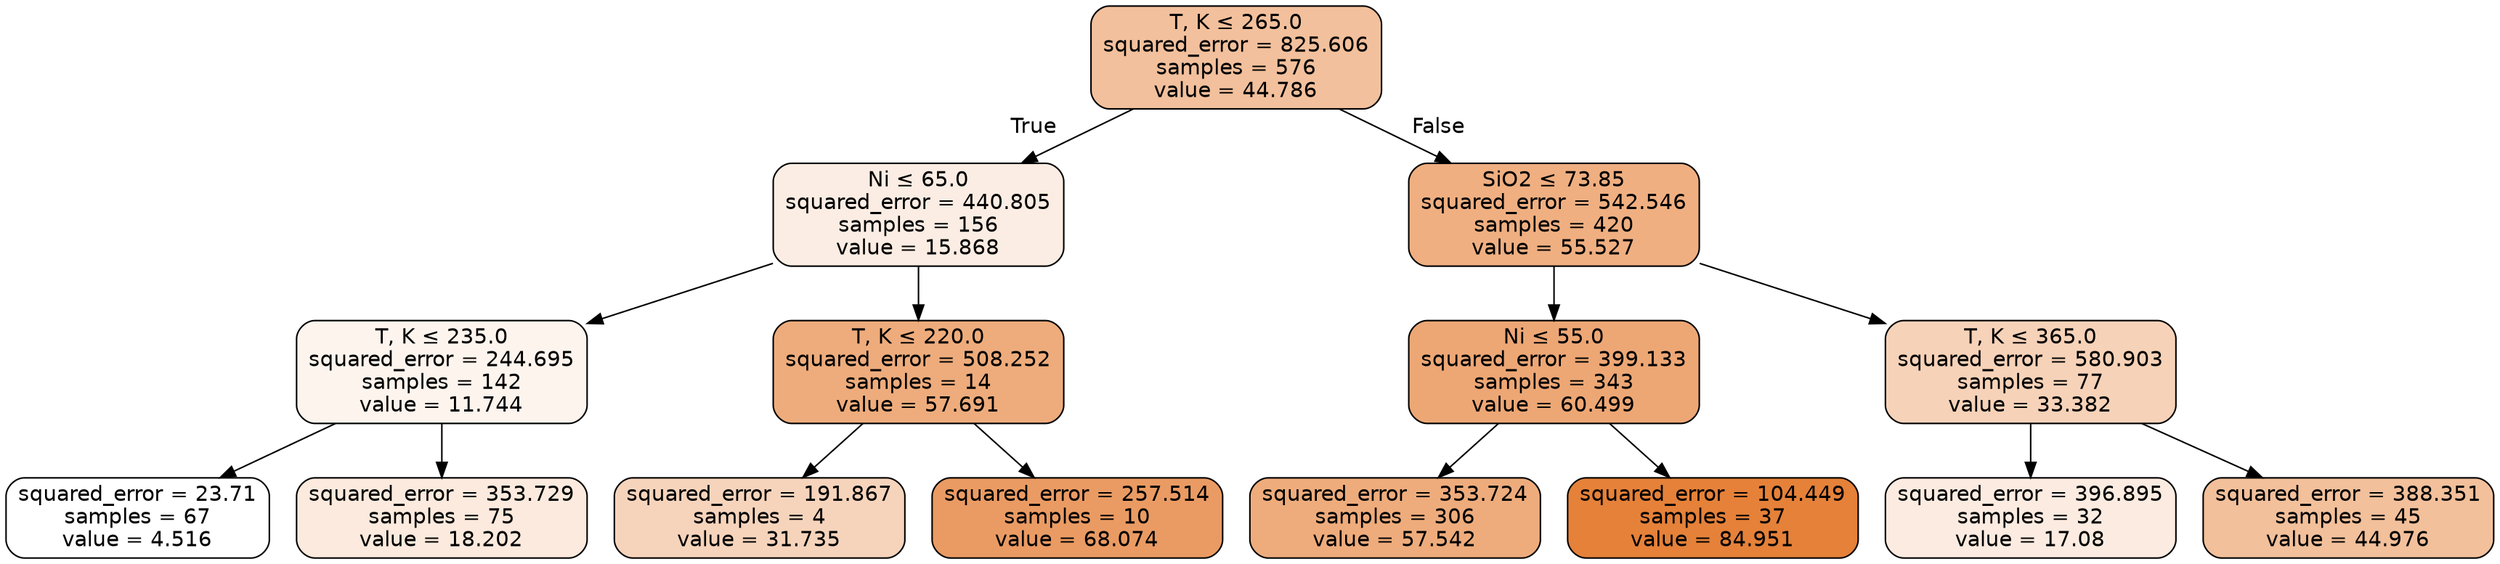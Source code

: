 digraph Tree {
node [shape=box, style="filled, rounded", color="black", fontname="helvetica"] ;
edge [fontname="helvetica"] ;
0 [label=<T, K &le; 265.0<br/>squared_error = 825.606<br/>samples = 576<br/>value = 44.786>, fillcolor="#f2c09c"] ;
1 [label=<Ni &le; 65.0<br/>squared_error = 440.805<br/>samples = 156<br/>value = 15.868>, fillcolor="#fbede3"] ;
0 -> 1 [labeldistance=2.5, labelangle=45, headlabel="True"] ;
2 [label=<T, K &le; 235.0<br/>squared_error = 244.695<br/>samples = 142<br/>value = 11.744>, fillcolor="#fdf4ed"] ;
1 -> 2 ;
3 [label=<squared_error = 23.71<br/>samples = 67<br/>value = 4.516>, fillcolor="#ffffff"] ;
2 -> 3 ;
4 [label=<squared_error = 353.729<br/>samples = 75<br/>value = 18.202>, fillcolor="#fbeadd"] ;
2 -> 4 ;
5 [label=<T, K &le; 220.0<br/>squared_error = 508.252<br/>samples = 14<br/>value = 57.691>, fillcolor="#eeac7c"] ;
1 -> 5 ;
6 [label=<squared_error = 191.867<br/>samples = 4<br/>value = 31.735>, fillcolor="#f6d4bc"] ;
5 -> 6 ;
7 [label=<squared_error = 257.514<br/>samples = 10<br/>value = 68.074>, fillcolor="#ea9b63"] ;
5 -> 7 ;
8 [label=<SiO2 &le; 73.85<br/>squared_error = 542.546<br/>samples = 420<br/>value = 55.527>, fillcolor="#efaf81"] ;
0 -> 8 [labeldistance=2.5, labelangle=-45, headlabel="False"] ;
9 [label=<Ni &le; 55.0<br/>squared_error = 399.133<br/>samples = 343<br/>value = 60.499>, fillcolor="#eda775"] ;
8 -> 9 ;
10 [label=<squared_error = 353.724<br/>samples = 306<br/>value = 57.542>, fillcolor="#eeac7c"] ;
9 -> 10 ;
11 [label=<squared_error = 104.449<br/>samples = 37<br/>value = 84.951>, fillcolor="#e58139"] ;
9 -> 11 ;
12 [label=<T, K &le; 365.0<br/>squared_error = 580.903<br/>samples = 77<br/>value = 33.382>, fillcolor="#f6d2b8"] ;
8 -> 12 ;
13 [label=<squared_error = 396.895<br/>samples = 32<br/>value = 17.08>, fillcolor="#fbebe0"] ;
12 -> 13 ;
14 [label=<squared_error = 388.351<br/>samples = 45<br/>value = 44.976>, fillcolor="#f2c09b"] ;
12 -> 14 ;
}